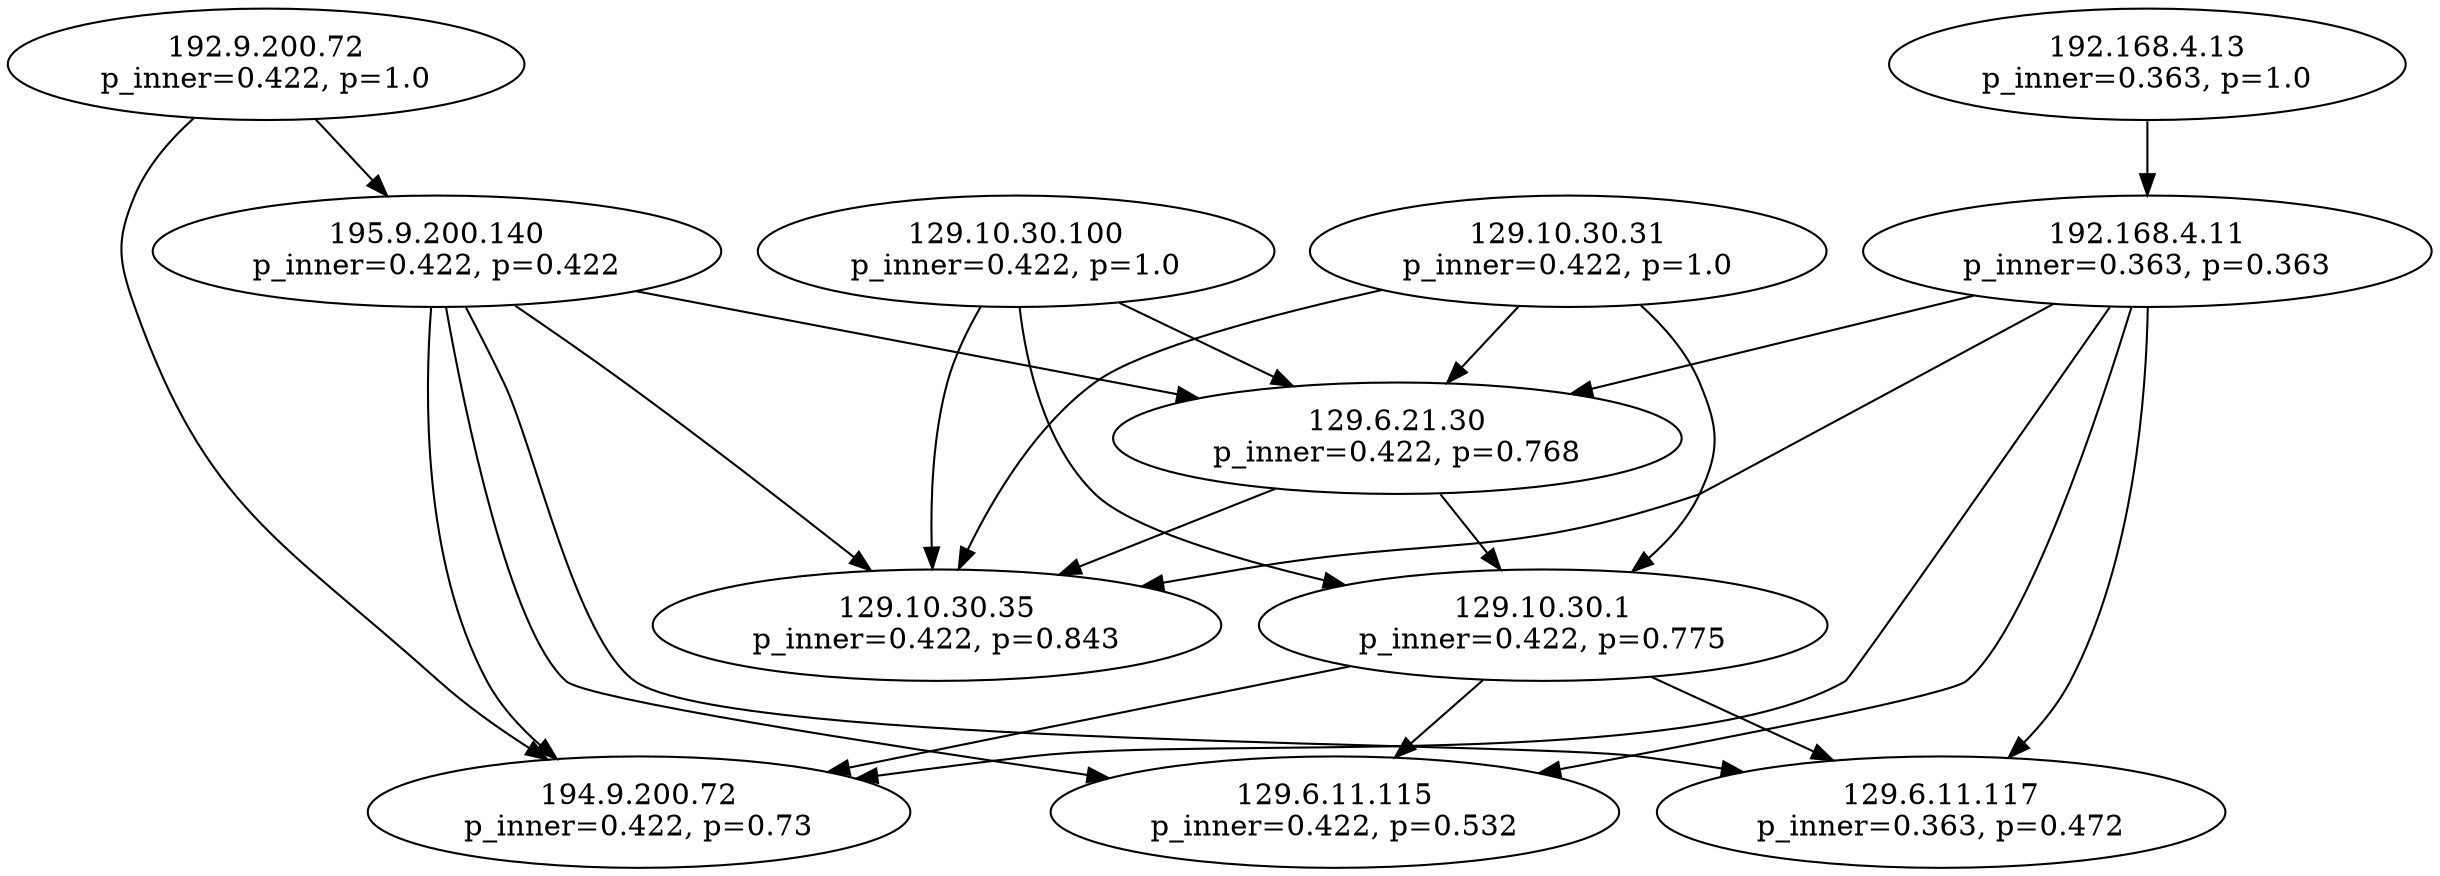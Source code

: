 digraph G {
  1 [label="195.9.200.140\np_inner=0.422, p=0.422", shape=ellipse];
  2 [label="194.9.200.72\np_inner=0.422, p=0.73", shape=ellipse];
  3 [label="129.6.11.115\np_inner=0.422, p=0.532", shape=ellipse];
  4 [label="129.6.11.117\np_inner=0.363, p=0.472", shape=ellipse];
  5 [label="129.10.30.35\np_inner=0.422, p=0.843", shape=ellipse];
  6 [label="129.6.21.30\np_inner=0.422, p=0.768", shape=ellipse];
  7 [label="129.10.30.100\np_inner=0.422, p=1.0", shape=ellipse];
  8 [label="129.10.30.1\np_inner=0.422, p=0.775", shape=ellipse];
  9 [label="192.168.4.11\np_inner=0.363, p=0.363", shape=ellipse];
  10 [label="129.10.30.31\np_inner=0.422, p=1.0", shape=ellipse];
  11 [label="192.9.200.72\np_inner=0.422, p=1.0", shape=ellipse];
  12 [label="192.168.4.13\np_inner=0.363, p=1.0", shape=ellipse];
  9 -> 2;
  8 -> 3;
  1 -> 2;
  11 -> 2;
  7 -> 8;
  1 -> 6;
  6 -> 8;
  9 -> 3;
  6 -> 5;
  10 -> 8;
  8 -> 2;
  1 -> 4;
  7 -> 5;
  1 -> 3;
  8 -> 4;
  10 -> 6;
  9 -> 5;
  11 -> 1;
  12 -> 9;
  9 -> 4;
  10 -> 5;
  7 -> 6;
  1 -> 5;
  9 -> 6;
}